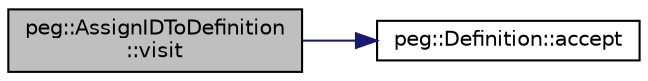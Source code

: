 digraph "peg::AssignIDToDefinition::visit"
{
 // LATEX_PDF_SIZE
  edge [fontname="Helvetica",fontsize="10",labelfontname="Helvetica",labelfontsize="10"];
  node [fontname="Helvetica",fontsize="10",shape=record];
  rankdir="LR";
  Node1 [label="peg::AssignIDToDefinition\l::visit",height=0.2,width=0.4,color="black", fillcolor="grey75", style="filled", fontcolor="black",tooltip=" "];
  Node1 -> Node2 [color="midnightblue",fontsize="10",style="solid",fontname="Helvetica"];
  Node2 [label="peg::Definition::accept",height=0.2,width=0.4,color="black", fillcolor="white", style="filled",URL="$classpeg_1_1Definition.html#ada8991cee43bd63b8273eccd8a29c33b",tooltip=" "];
}
